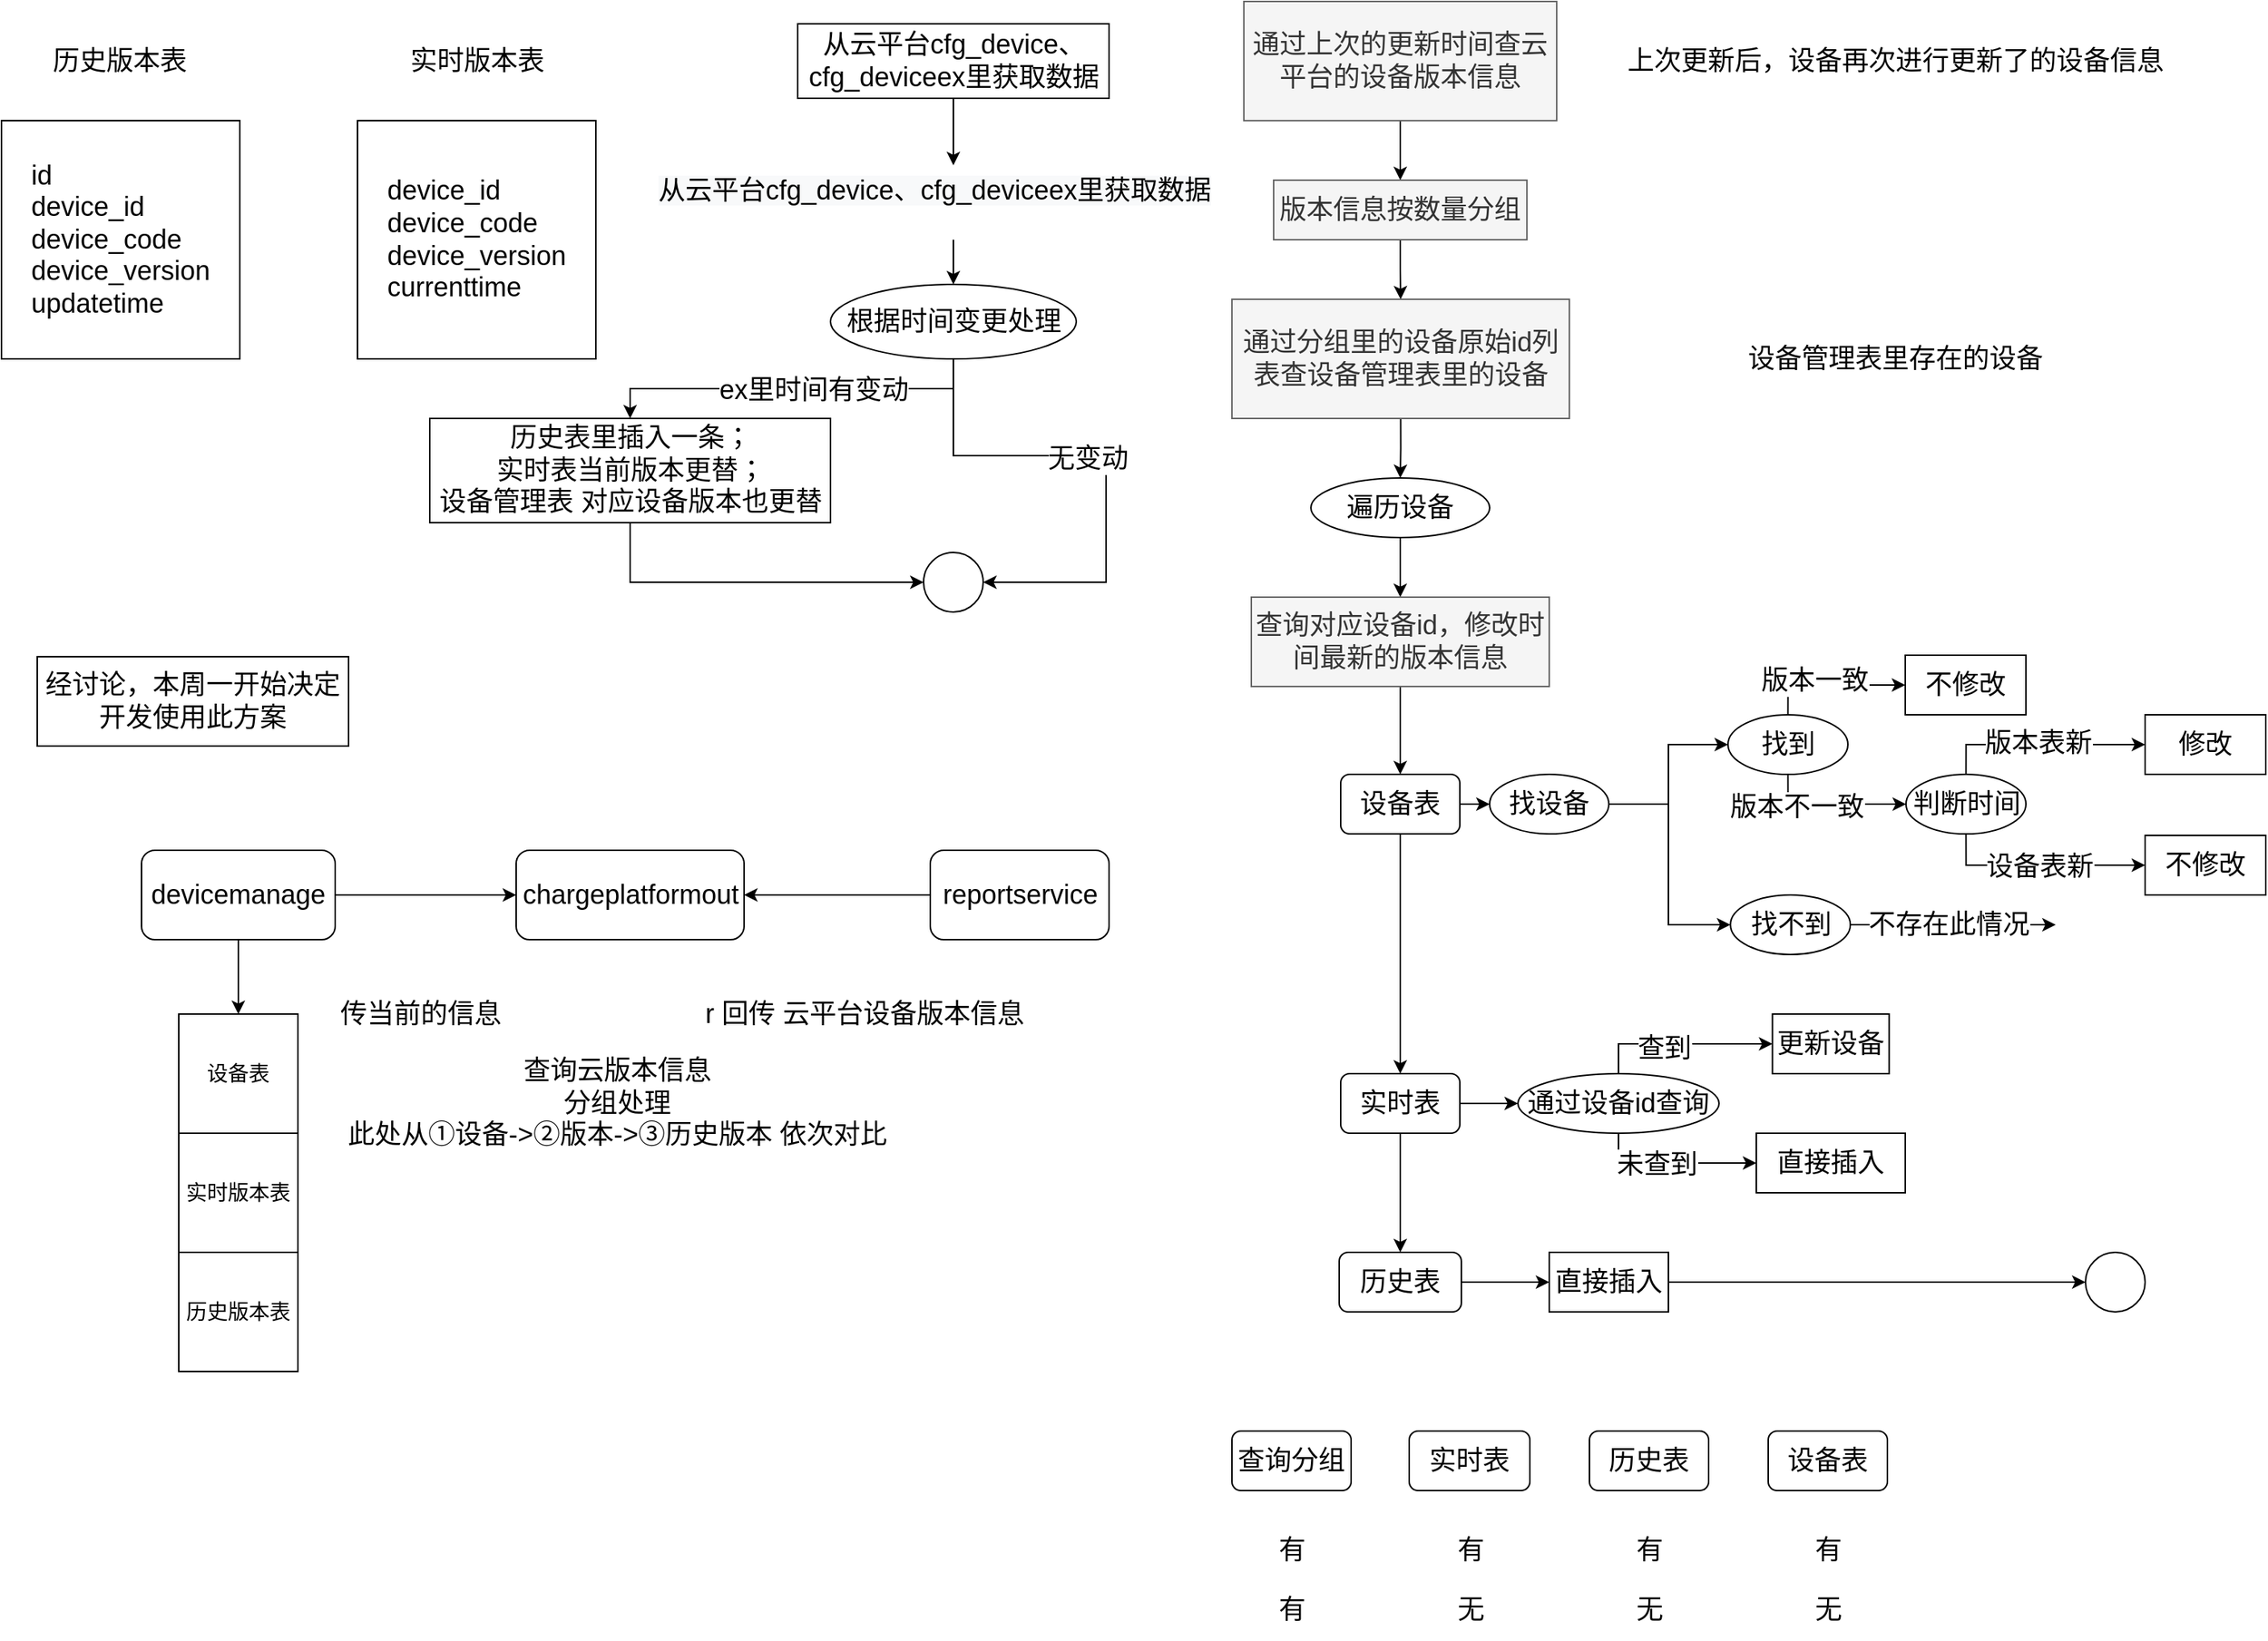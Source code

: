 <mxfile version="20.5.3" type="github">
  <diagram id="b95fZ1zmA4kZeBO6OFGO" name="第 1 页">
    <mxGraphModel dx="1422" dy="762" grid="1" gridSize="10" guides="1" tooltips="1" connect="1" arrows="1" fold="1" page="1" pageScale="1" pageWidth="827" pageHeight="1169" math="0" shadow="0">
      <root>
        <mxCell id="0" />
        <mxCell id="1" parent="0" />
        <mxCell id="b_rjS_KXNjbJTFbzdUbJ-1" value="&lt;font style=&quot;font-size: 18px;&quot;&gt;历史版本表&lt;/font&gt;" style="text;html=1;align=center;verticalAlign=middle;resizable=0;points=[];autosize=1;strokeColor=none;fillColor=none;" parent="1" vertex="1">
          <mxGeometry x="25" y="20" width="110" height="40" as="geometry" />
        </mxCell>
        <mxCell id="b_rjS_KXNjbJTFbzdUbJ-2" value="&lt;font style=&quot;font-size: 18px;&quot;&gt;实时版本表&lt;/font&gt;" style="text;html=1;align=center;verticalAlign=middle;resizable=0;points=[];autosize=1;strokeColor=none;fillColor=none;" parent="1" vertex="1">
          <mxGeometry x="265" y="20" width="110" height="40" as="geometry" />
        </mxCell>
        <mxCell id="b_rjS_KXNjbJTFbzdUbJ-3" value="&lt;div style=&quot;text-align: justify;&quot;&gt;&lt;span style=&quot;background-color: initial;&quot;&gt;device_id&lt;/span&gt;&lt;/div&gt;&lt;div style=&quot;text-align: justify;&quot;&gt;&lt;span style=&quot;background-color: initial;&quot;&gt;device_code&lt;/span&gt;&lt;/div&gt;&lt;div style=&quot;text-align: justify;&quot;&gt;&lt;span style=&quot;background-color: initial;&quot;&gt;device_version&lt;/span&gt;&lt;/div&gt;&lt;div style=&quot;text-align: justify;&quot;&gt;&lt;span style=&quot;background-color: initial;&quot;&gt;currenttime&lt;/span&gt;&lt;/div&gt;" style="whiteSpace=wrap;html=1;aspect=fixed;fontSize=18;align=center;" parent="1" vertex="1">
          <mxGeometry x="240" y="80" width="160" height="160" as="geometry" />
        </mxCell>
        <mxCell id="b_rjS_KXNjbJTFbzdUbJ-4" value="&lt;div style=&quot;text-align: justify;&quot;&gt;&lt;span style=&quot;background-color: initial;&quot;&gt;id&lt;/span&gt;&lt;/div&gt;&lt;div style=&quot;text-align: justify;&quot;&gt;&lt;span style=&quot;background-color: initial;&quot;&gt;device_id&lt;/span&gt;&lt;/div&gt;&lt;div style=&quot;text-align: justify;&quot;&gt;&lt;span style=&quot;background-color: initial;&quot;&gt;device_code&lt;/span&gt;&lt;/div&gt;&lt;div style=&quot;text-align: justify;&quot;&gt;&lt;span style=&quot;background-color: initial;&quot;&gt;device_version&lt;/span&gt;&lt;/div&gt;&lt;div style=&quot;text-align: justify;&quot;&gt;&lt;span style=&quot;background-color: initial;&quot;&gt;updatetime&lt;/span&gt;&lt;/div&gt;" style="whiteSpace=wrap;html=1;aspect=fixed;fontSize=18;align=center;" parent="1" vertex="1">
          <mxGeometry x="1" y="80" width="160" height="160" as="geometry" />
        </mxCell>
        <mxCell id="b_rjS_KXNjbJTFbzdUbJ-17" style="edgeStyle=orthogonalEdgeStyle;rounded=0;orthogonalLoop=1;jettySize=auto;html=1;exitX=0.5;exitY=1;exitDx=0;exitDy=0;fontFamily=Helvetica;fontSize=18;" parent="1" source="b_rjS_KXNjbJTFbzdUbJ-5" target="b_rjS_KXNjbJTFbzdUbJ-7" edge="1">
          <mxGeometry relative="1" as="geometry" />
        </mxCell>
        <mxCell id="b_rjS_KXNjbJTFbzdUbJ-5" value="从云平台cfg_device、cfg_deviceex里获取数据" style="rounded=0;whiteSpace=wrap;html=1;fontSize=18;" parent="1" vertex="1">
          <mxGeometry x="535.5" y="15" width="209" height="50" as="geometry" />
        </mxCell>
        <mxCell id="b_rjS_KXNjbJTFbzdUbJ-18" value="" style="edgeStyle=orthogonalEdgeStyle;rounded=0;orthogonalLoop=1;jettySize=auto;html=1;fontFamily=Helvetica;fontSize=18;" parent="1" source="b_rjS_KXNjbJTFbzdUbJ-7" target="b_rjS_KXNjbJTFbzdUbJ-8" edge="1">
          <mxGeometry relative="1" as="geometry" />
        </mxCell>
        <mxCell id="b_rjS_KXNjbJTFbzdUbJ-7" value="&lt;span style=&quot;color: rgb(0, 0, 0); font-size: 18px; font-style: normal; font-variant-ligatures: normal; font-variant-caps: normal; font-weight: 400; letter-spacing: normal; orphans: 2; text-align: center; text-indent: 0px; text-transform: none; widows: 2; word-spacing: 0px; -webkit-text-stroke-width: 0px; background-color: rgb(248, 249, 250); text-decoration-thickness: initial; text-decoration-style: initial; text-decoration-color: initial; float: none; display: inline !important;&quot;&gt;从云平台cfg_device、cfg_deviceex里获取数据&lt;/span&gt;" style="text;whiteSpace=wrap;html=1;fontSize=18;" parent="1" vertex="1">
          <mxGeometry x="440" y="110" width="400" height="50" as="geometry" />
        </mxCell>
        <mxCell id="b_rjS_KXNjbJTFbzdUbJ-19" style="edgeStyle=orthogonalEdgeStyle;rounded=0;orthogonalLoop=1;jettySize=auto;html=1;exitX=0.5;exitY=1;exitDx=0;exitDy=0;fontFamily=Helvetica;fontSize=18;" parent="1" source="b_rjS_KXNjbJTFbzdUbJ-8" target="b_rjS_KXNjbJTFbzdUbJ-13" edge="1">
          <mxGeometry relative="1" as="geometry" />
        </mxCell>
        <mxCell id="b_rjS_KXNjbJTFbzdUbJ-21" value="ex里时间有变动" style="edgeLabel;html=1;align=center;verticalAlign=middle;resizable=0;points=[];fontSize=18;fontFamily=Helvetica;" parent="b_rjS_KXNjbJTFbzdUbJ-19" vertex="1" connectable="0">
          <mxGeometry x="-0.108" y="1" relative="1" as="geometry">
            <mxPoint as="offset" />
          </mxGeometry>
        </mxCell>
        <mxCell id="sZ6z6zjgCdf1c1nvZiUR-1" style="edgeStyle=orthogonalEdgeStyle;rounded=0;orthogonalLoop=1;jettySize=auto;html=1;exitX=0.5;exitY=1;exitDx=0;exitDy=0;entryX=1;entryY=0.5;entryDx=0;entryDy=0;fontFamily=Helvetica;fontSize=18;" parent="1" source="b_rjS_KXNjbJTFbzdUbJ-8" target="b_rjS_KXNjbJTFbzdUbJ-11" edge="1">
          <mxGeometry relative="1" as="geometry" />
        </mxCell>
        <mxCell id="sZ6z6zjgCdf1c1nvZiUR-2" value="无变动" style="edgeLabel;html=1;align=center;verticalAlign=middle;resizable=0;points=[];fontSize=18;fontFamily=Helvetica;" parent="sZ6z6zjgCdf1c1nvZiUR-1" vertex="1" connectable="0">
          <mxGeometry x="-0.076" y="-2" relative="1" as="geometry">
            <mxPoint as="offset" />
          </mxGeometry>
        </mxCell>
        <mxCell id="b_rjS_KXNjbJTFbzdUbJ-8" value="根据时间变更处理" style="ellipse;whiteSpace=wrap;html=1;fontSize=18;" parent="1" vertex="1">
          <mxGeometry x="557.5" y="190" width="165" height="50" as="geometry" />
        </mxCell>
        <mxCell id="b_rjS_KXNjbJTFbzdUbJ-11" value="" style="ellipse;whiteSpace=wrap;html=1;aspect=fixed;fontSize=18;" parent="1" vertex="1">
          <mxGeometry x="620" y="370" width="40" height="40" as="geometry" />
        </mxCell>
        <mxCell id="b_rjS_KXNjbJTFbzdUbJ-20" style="edgeStyle=orthogonalEdgeStyle;rounded=0;orthogonalLoop=1;jettySize=auto;html=1;exitX=0.5;exitY=1;exitDx=0;exitDy=0;entryX=0;entryY=0.5;entryDx=0;entryDy=0;fontFamily=Helvetica;fontSize=18;" parent="1" source="b_rjS_KXNjbJTFbzdUbJ-13" target="b_rjS_KXNjbJTFbzdUbJ-11" edge="1">
          <mxGeometry relative="1" as="geometry" />
        </mxCell>
        <mxCell id="b_rjS_KXNjbJTFbzdUbJ-13" value="历史表里插入一条；&lt;br&gt;实时表当前版本更替；&lt;br&gt;设备管理表 对应设备版本也更替" style="rounded=0;whiteSpace=wrap;html=1;fontSize=18;" parent="1" vertex="1">
          <mxGeometry x="288.5" y="280" width="269" height="70" as="geometry" />
        </mxCell>
        <mxCell id="b_rjS_KXNjbJTFbzdUbJ-14" value="经讨论，本周一开始决定开发使用此方案" style="rounded=0;whiteSpace=wrap;html=1;fontSize=18;" parent="1" vertex="1">
          <mxGeometry x="25" y="440" width="209" height="60" as="geometry" />
        </mxCell>
        <mxCell id="BubIB92U-EhutdUEbI6g-1" value="&lt;font style=&quot;font-size: 14px;&quot;&gt;历史版本表&lt;/font&gt;" style="whiteSpace=wrap;html=1;aspect=fixed;" parent="1" vertex="1">
          <mxGeometry x="120" y="840" width="80" height="80" as="geometry" />
        </mxCell>
        <mxCell id="BubIB92U-EhutdUEbI6g-2" value="&lt;font style=&quot;font-size: 14px;&quot;&gt;实时版本表&lt;/font&gt;" style="whiteSpace=wrap;html=1;aspect=fixed;" parent="1" vertex="1">
          <mxGeometry x="120" y="760" width="80" height="80" as="geometry" />
        </mxCell>
        <mxCell id="BubIB92U-EhutdUEbI6g-3" value="&lt;font style=&quot;font-size: 14px;&quot;&gt;设备表&lt;/font&gt;" style="whiteSpace=wrap;html=1;aspect=fixed;" parent="1" vertex="1">
          <mxGeometry x="120" y="680" width="80" height="80" as="geometry" />
        </mxCell>
        <mxCell id="BubIB92U-EhutdUEbI6g-8" style="edgeStyle=orthogonalEdgeStyle;rounded=0;orthogonalLoop=1;jettySize=auto;html=1;exitX=0;exitY=0.5;exitDx=0;exitDy=0;entryX=1;entryY=0.5;entryDx=0;entryDy=0;fontSize=18;" parent="1" source="BubIB92U-EhutdUEbI6g-4" target="BubIB92U-EhutdUEbI6g-5" edge="1">
          <mxGeometry relative="1" as="geometry" />
        </mxCell>
        <mxCell id="BubIB92U-EhutdUEbI6g-4" value="&lt;font style=&quot;font-size: 18px;&quot;&gt;reportservice&lt;/font&gt;" style="rounded=1;whiteSpace=wrap;html=1;" parent="1" vertex="1">
          <mxGeometry x="624.5" y="570" width="120" height="60" as="geometry" />
        </mxCell>
        <mxCell id="BubIB92U-EhutdUEbI6g-5" value="&lt;font style=&quot;font-size: 18px;&quot;&gt;chargeplatformout&lt;/font&gt;" style="rounded=1;whiteSpace=wrap;html=1;" parent="1" vertex="1">
          <mxGeometry x="346.5" y="570" width="153" height="60" as="geometry" />
        </mxCell>
        <mxCell id="BubIB92U-EhutdUEbI6g-7" value="" style="edgeStyle=orthogonalEdgeStyle;rounded=0;orthogonalLoop=1;jettySize=auto;html=1;fontSize=18;" parent="1" source="BubIB92U-EhutdUEbI6g-6" target="BubIB92U-EhutdUEbI6g-3" edge="1">
          <mxGeometry relative="1" as="geometry" />
        </mxCell>
        <mxCell id="BubIB92U-EhutdUEbI6g-9" style="edgeStyle=orthogonalEdgeStyle;rounded=0;orthogonalLoop=1;jettySize=auto;html=1;exitX=1;exitY=0.5;exitDx=0;exitDy=0;entryX=0;entryY=0.5;entryDx=0;entryDy=0;fontSize=18;" parent="1" source="BubIB92U-EhutdUEbI6g-6" target="BubIB92U-EhutdUEbI6g-5" edge="1">
          <mxGeometry relative="1" as="geometry" />
        </mxCell>
        <mxCell id="BubIB92U-EhutdUEbI6g-6" value="&lt;font style=&quot;font-size: 18px;&quot;&gt;devicemanage&lt;/font&gt;" style="rounded=1;whiteSpace=wrap;html=1;" parent="1" vertex="1">
          <mxGeometry x="95" y="570" width="130" height="60" as="geometry" />
        </mxCell>
        <mxCell id="BubIB92U-EhutdUEbI6g-10" value="r 回传 云平台设备版本信息" style="text;html=1;align=center;verticalAlign=middle;resizable=0;points=[];autosize=1;strokeColor=none;fillColor=none;fontSize=18;" parent="1" vertex="1">
          <mxGeometry x="460" y="660" width="240" height="40" as="geometry" />
        </mxCell>
        <mxCell id="BubIB92U-EhutdUEbI6g-11" value="传当前的信息" style="text;html=1;align=center;verticalAlign=middle;resizable=0;points=[];autosize=1;strokeColor=none;fillColor=none;fontSize=18;" parent="1" vertex="1">
          <mxGeometry x="216.5" y="660" width="130" height="40" as="geometry" />
        </mxCell>
        <mxCell id="BubIB92U-EhutdUEbI6g-12" value="查询云版本信息&lt;br&gt;分组处理&lt;br&gt;此处从①设备-&amp;gt;②版本-&amp;gt;③历史版本 依次对比" style="text;html=1;align=center;verticalAlign=middle;resizable=0;points=[];autosize=1;strokeColor=none;fillColor=none;fontSize=18;" parent="1" vertex="1">
          <mxGeometry x="219" y="700" width="390" height="80" as="geometry" />
        </mxCell>
        <mxCell id="Qo0RYXhtS26Yrlqz8ZKW-9" style="edgeStyle=orthogonalEdgeStyle;rounded=0;orthogonalLoop=1;jettySize=auto;html=1;exitX=0.5;exitY=1;exitDx=0;exitDy=0;entryX=0.5;entryY=0;entryDx=0;entryDy=0;fontSize=18;" parent="1" source="Qo0RYXhtS26Yrlqz8ZKW-4" target="Qo0RYXhtS26Yrlqz8ZKW-5" edge="1">
          <mxGeometry relative="1" as="geometry" />
        </mxCell>
        <mxCell id="Qo0RYXhtS26Yrlqz8ZKW-4" value="&lt;font style=&quot;font-size: 18px;&quot;&gt;通过上次的更新时间查云平台的设备版本信息&lt;/font&gt;" style="rounded=0;whiteSpace=wrap;html=1;fillColor=#f5f5f5;fontColor=#333333;strokeColor=#666666;" parent="1" vertex="1">
          <mxGeometry x="835" width="210" height="80" as="geometry" />
        </mxCell>
        <mxCell id="Qo0RYXhtS26Yrlqz8ZKW-10" style="edgeStyle=orthogonalEdgeStyle;rounded=0;orthogonalLoop=1;jettySize=auto;html=1;exitX=0.5;exitY=1;exitDx=0;exitDy=0;entryX=0.5;entryY=0;entryDx=0;entryDy=0;fontSize=18;" parent="1" source="Qo0RYXhtS26Yrlqz8ZKW-5" target="Qo0RYXhtS26Yrlqz8ZKW-6" edge="1">
          <mxGeometry relative="1" as="geometry" />
        </mxCell>
        <mxCell id="Qo0RYXhtS26Yrlqz8ZKW-5" value="&lt;font style=&quot;font-size: 18px;&quot;&gt;版本信息按数量分组&lt;/font&gt;" style="rounded=0;whiteSpace=wrap;html=1;fillColor=#f5f5f5;fontColor=#333333;strokeColor=#666666;" parent="1" vertex="1">
          <mxGeometry x="855" y="120" width="170" height="40" as="geometry" />
        </mxCell>
        <mxCell id="Qo0RYXhtS26Yrlqz8ZKW-11" style="edgeStyle=orthogonalEdgeStyle;rounded=0;orthogonalLoop=1;jettySize=auto;html=1;exitX=0.5;exitY=1;exitDx=0;exitDy=0;entryX=0.5;entryY=0;entryDx=0;entryDy=0;fontSize=18;" parent="1" source="Qo0RYXhtS26Yrlqz8ZKW-6" target="Qo0RYXhtS26Yrlqz8ZKW-7" edge="1">
          <mxGeometry relative="1" as="geometry" />
        </mxCell>
        <mxCell id="Qo0RYXhtS26Yrlqz8ZKW-6" value="&lt;font style=&quot;font-size: 18px;&quot;&gt;通过分组里的设备原始id列表查设备管理表里的设备&lt;/font&gt;" style="rounded=0;whiteSpace=wrap;html=1;fillColor=#f5f5f5;fontColor=#333333;strokeColor=#666666;" parent="1" vertex="1">
          <mxGeometry x="827" y="200" width="226.5" height="80" as="geometry" />
        </mxCell>
        <mxCell id="Qo0RYXhtS26Yrlqz8ZKW-12" style="edgeStyle=orthogonalEdgeStyle;rounded=0;orthogonalLoop=1;jettySize=auto;html=1;exitX=0.5;exitY=1;exitDx=0;exitDy=0;entryX=0.5;entryY=0;entryDx=0;entryDy=0;fontSize=18;" parent="1" source="Qo0RYXhtS26Yrlqz8ZKW-7" target="Qo0RYXhtS26Yrlqz8ZKW-8" edge="1">
          <mxGeometry relative="1" as="geometry" />
        </mxCell>
        <mxCell id="Qo0RYXhtS26Yrlqz8ZKW-7" value="&lt;font style=&quot;font-size: 18px;&quot;&gt;遍历设备&lt;/font&gt;" style="ellipse;whiteSpace=wrap;html=1;fontSize=18;" parent="1" vertex="1">
          <mxGeometry x="880" y="320" width="120" height="40" as="geometry" />
        </mxCell>
        <mxCell id="Qo0RYXhtS26Yrlqz8ZKW-80" style="edgeStyle=orthogonalEdgeStyle;rounded=0;orthogonalLoop=1;jettySize=auto;html=1;exitX=0.5;exitY=1;exitDx=0;exitDy=0;entryX=0.5;entryY=0;entryDx=0;entryDy=0;fontSize=18;" parent="1" source="Qo0RYXhtS26Yrlqz8ZKW-8" target="Qo0RYXhtS26Yrlqz8ZKW-15" edge="1">
          <mxGeometry relative="1" as="geometry" />
        </mxCell>
        <mxCell id="Qo0RYXhtS26Yrlqz8ZKW-8" value="&lt;font style=&quot;font-size: 18px;&quot;&gt;查询对应设备id，修改时间最新的版本信息&lt;/font&gt;" style="rounded=0;whiteSpace=wrap;html=1;fillColor=#f5f5f5;fontColor=#333333;strokeColor=#666666;" parent="1" vertex="1">
          <mxGeometry x="840" y="400" width="200" height="60" as="geometry" />
        </mxCell>
        <mxCell id="Qo0RYXhtS26Yrlqz8ZKW-17" style="edgeStyle=orthogonalEdgeStyle;rounded=0;orthogonalLoop=1;jettySize=auto;html=1;exitX=0.5;exitY=1;exitDx=0;exitDy=0;entryX=0.5;entryY=0;entryDx=0;entryDy=0;fontSize=18;" parent="1" source="Qo0RYXhtS26Yrlqz8ZKW-13" target="Qo0RYXhtS26Yrlqz8ZKW-14" edge="1">
          <mxGeometry relative="1" as="geometry" />
        </mxCell>
        <mxCell id="Qo0RYXhtS26Yrlqz8ZKW-30" value="" style="edgeStyle=orthogonalEdgeStyle;rounded=0;orthogonalLoop=1;jettySize=auto;html=1;fontSize=18;" parent="1" source="Qo0RYXhtS26Yrlqz8ZKW-13" target="Qo0RYXhtS26Yrlqz8ZKW-20" edge="1">
          <mxGeometry relative="1" as="geometry" />
        </mxCell>
        <mxCell id="Qo0RYXhtS26Yrlqz8ZKW-13" value="实时表" style="rounded=1;whiteSpace=wrap;html=1;fontSize=18;" parent="1" vertex="1">
          <mxGeometry x="900" y="720" width="80" height="40" as="geometry" />
        </mxCell>
        <mxCell id="Qo0RYXhtS26Yrlqz8ZKW-78" value="" style="edgeStyle=orthogonalEdgeStyle;rounded=0;orthogonalLoop=1;jettySize=auto;html=1;fontSize=18;" parent="1" source="Qo0RYXhtS26Yrlqz8ZKW-14" target="Qo0RYXhtS26Yrlqz8ZKW-23" edge="1">
          <mxGeometry relative="1" as="geometry" />
        </mxCell>
        <mxCell id="Qo0RYXhtS26Yrlqz8ZKW-82" style="edgeStyle=orthogonalEdgeStyle;rounded=0;orthogonalLoop=1;jettySize=auto;html=1;exitX=1;exitY=0.5;exitDx=0;exitDy=0;entryX=0;entryY=0.5;entryDx=0;entryDy=0;fontSize=18;" parent="1" source="Qo0RYXhtS26Yrlqz8ZKW-23" target="Qo0RYXhtS26Yrlqz8ZKW-36" edge="1">
          <mxGeometry relative="1" as="geometry" />
        </mxCell>
        <mxCell id="Qo0RYXhtS26Yrlqz8ZKW-14" value="历史表" style="rounded=1;whiteSpace=wrap;html=1;fontSize=18;" parent="1" vertex="1">
          <mxGeometry x="899" y="840" width="82" height="40" as="geometry" />
        </mxCell>
        <mxCell id="Qo0RYXhtS26Yrlqz8ZKW-81" style="edgeStyle=orthogonalEdgeStyle;rounded=0;orthogonalLoop=1;jettySize=auto;html=1;exitX=0.5;exitY=1;exitDx=0;exitDy=0;entryX=0.5;entryY=0;entryDx=0;entryDy=0;fontSize=18;" parent="1" source="Qo0RYXhtS26Yrlqz8ZKW-15" target="Qo0RYXhtS26Yrlqz8ZKW-13" edge="1">
          <mxGeometry relative="1" as="geometry" />
        </mxCell>
        <mxCell id="Qo0RYXhtS26Yrlqz8ZKW-84" value="" style="edgeStyle=orthogonalEdgeStyle;rounded=0;orthogonalLoop=1;jettySize=auto;html=1;fontSize=18;" parent="1" source="Qo0RYXhtS26Yrlqz8ZKW-15" target="Qo0RYXhtS26Yrlqz8ZKW-83" edge="1">
          <mxGeometry relative="1" as="geometry" />
        </mxCell>
        <mxCell id="Qo0RYXhtS26Yrlqz8ZKW-15" value="设备表" style="rounded=1;whiteSpace=wrap;html=1;fontSize=18;" parent="1" vertex="1">
          <mxGeometry x="900" y="519" width="80" height="40" as="geometry" />
        </mxCell>
        <mxCell id="Qo0RYXhtS26Yrlqz8ZKW-26" style="edgeStyle=orthogonalEdgeStyle;rounded=0;orthogonalLoop=1;jettySize=auto;html=1;exitX=0.5;exitY=0;exitDx=0;exitDy=0;fontSize=18;entryX=0;entryY=0.5;entryDx=0;entryDy=0;" parent="1" source="Qo0RYXhtS26Yrlqz8ZKW-20" target="Qo0RYXhtS26Yrlqz8ZKW-25" edge="1">
          <mxGeometry relative="1" as="geometry">
            <mxPoint x="1170" y="700" as="targetPoint" />
          </mxGeometry>
        </mxCell>
        <mxCell id="Qo0RYXhtS26Yrlqz8ZKW-56" value="查到" style="edgeLabel;html=1;align=center;verticalAlign=middle;resizable=0;points=[];fontSize=18;" parent="Qo0RYXhtS26Yrlqz8ZKW-26" vertex="1" connectable="0">
          <mxGeometry x="-0.191" y="-3" relative="1" as="geometry">
            <mxPoint as="offset" />
          </mxGeometry>
        </mxCell>
        <mxCell id="Qo0RYXhtS26Yrlqz8ZKW-27" style="edgeStyle=orthogonalEdgeStyle;rounded=0;orthogonalLoop=1;jettySize=auto;html=1;exitX=0.5;exitY=1;exitDx=0;exitDy=0;entryX=0;entryY=0.5;entryDx=0;entryDy=0;fontSize=18;" parent="1" source="Qo0RYXhtS26Yrlqz8ZKW-20" target="Qo0RYXhtS26Yrlqz8ZKW-24" edge="1">
          <mxGeometry relative="1" as="geometry" />
        </mxCell>
        <mxCell id="Qo0RYXhtS26Yrlqz8ZKW-60" value="未查到" style="edgeLabel;html=1;align=center;verticalAlign=middle;resizable=0;points=[];fontSize=18;" parent="Qo0RYXhtS26Yrlqz8ZKW-27" vertex="1" connectable="0">
          <mxGeometry x="-0.191" y="-1" relative="1" as="geometry">
            <mxPoint as="offset" />
          </mxGeometry>
        </mxCell>
        <mxCell id="Qo0RYXhtS26Yrlqz8ZKW-20" value="&lt;font style=&quot;font-size: 18px;&quot;&gt;通过设备id查询&lt;/font&gt;" style="ellipse;whiteSpace=wrap;html=1;fontSize=18;" parent="1" vertex="1">
          <mxGeometry x="1019" y="720" width="135" height="40" as="geometry" />
        </mxCell>
        <mxCell id="Qo0RYXhtS26Yrlqz8ZKW-23" value="&lt;font style=&quot;font-size: 18px;&quot;&gt;直接插入&lt;/font&gt;" style="rounded=0;whiteSpace=wrap;html=1;" parent="1" vertex="1">
          <mxGeometry x="1040" y="840" width="80" height="40" as="geometry" />
        </mxCell>
        <mxCell id="Qo0RYXhtS26Yrlqz8ZKW-24" value="&lt;font style=&quot;font-size: 18px;&quot;&gt;直接插入&lt;/font&gt;" style="rounded=0;whiteSpace=wrap;html=1;" parent="1" vertex="1">
          <mxGeometry x="1179" y="760" width="100" height="40" as="geometry" />
        </mxCell>
        <mxCell id="Qo0RYXhtS26Yrlqz8ZKW-25" value="&lt;span style=&quot;font-size: 18px;&quot;&gt;更新设备&lt;/span&gt;" style="rounded=0;whiteSpace=wrap;html=1;" parent="1" vertex="1">
          <mxGeometry x="1189.82" y="680" width="78.37" height="40" as="geometry" />
        </mxCell>
        <mxCell id="Qo0RYXhtS26Yrlqz8ZKW-51" style="edgeStyle=orthogonalEdgeStyle;rounded=0;orthogonalLoop=1;jettySize=auto;html=1;exitX=0.5;exitY=0;exitDx=0;exitDy=0;entryX=0;entryY=0.5;entryDx=0;entryDy=0;fontSize=18;" parent="1" source="Qo0RYXhtS26Yrlqz8ZKW-34" target="Qo0RYXhtS26Yrlqz8ZKW-47" edge="1">
          <mxGeometry relative="1" as="geometry" />
        </mxCell>
        <mxCell id="Qo0RYXhtS26Yrlqz8ZKW-53" value="版本一致" style="edgeLabel;html=1;align=center;verticalAlign=middle;resizable=0;points=[];fontSize=18;" parent="Qo0RYXhtS26Yrlqz8ZKW-51" vertex="1" connectable="0">
          <mxGeometry x="-0.24" y="3" relative="1" as="geometry">
            <mxPoint as="offset" />
          </mxGeometry>
        </mxCell>
        <mxCell id="Qo0RYXhtS26Yrlqz8ZKW-52" style="edgeStyle=orthogonalEdgeStyle;rounded=0;orthogonalLoop=1;jettySize=auto;html=1;exitX=0.5;exitY=1;exitDx=0;exitDy=0;fontSize=18;entryX=0;entryY=0.5;entryDx=0;entryDy=0;" parent="1" source="Qo0RYXhtS26Yrlqz8ZKW-34" target="G-7sFLS0TplctPpIYwTU-7" edge="1">
          <mxGeometry relative="1" as="geometry">
            <mxPoint x="1280" y="539" as="targetPoint" />
          </mxGeometry>
        </mxCell>
        <mxCell id="Qo0RYXhtS26Yrlqz8ZKW-55" value="版本不一致" style="edgeLabel;html=1;align=center;verticalAlign=middle;resizable=0;points=[];fontSize=18;" parent="Qo0RYXhtS26Yrlqz8ZKW-52" vertex="1" connectable="0">
          <mxGeometry x="-0.488" y="-2" relative="1" as="geometry">
            <mxPoint as="offset" />
          </mxGeometry>
        </mxCell>
        <mxCell id="Qo0RYXhtS26Yrlqz8ZKW-34" value="找到" style="ellipse;whiteSpace=wrap;html=1;fontSize=18;" parent="1" vertex="1">
          <mxGeometry x="1160" y="479" width="80.5" height="40" as="geometry" />
        </mxCell>
        <mxCell id="Qo0RYXhtS26Yrlqz8ZKW-36" value="" style="ellipse;whiteSpace=wrap;html=1;aspect=fixed;fontSize=18;" parent="1" vertex="1">
          <mxGeometry x="1400" y="840" width="40" height="40" as="geometry" />
        </mxCell>
        <mxCell id="Qo0RYXhtS26Yrlqz8ZKW-47" value="&lt;font style=&quot;font-size: 18px;&quot;&gt;不修改&lt;/font&gt;" style="rounded=0;whiteSpace=wrap;html=1;" parent="1" vertex="1">
          <mxGeometry x="1279" y="439" width="81" height="40" as="geometry" />
        </mxCell>
        <mxCell id="Qo0RYXhtS26Yrlqz8ZKW-48" value="&lt;span style=&quot;font-size: 18px;&quot;&gt;修改&lt;/span&gt;" style="rounded=0;whiteSpace=wrap;html=1;" parent="1" vertex="1">
          <mxGeometry x="1440" y="479" width="81" height="40" as="geometry" />
        </mxCell>
        <mxCell id="Qo0RYXhtS26Yrlqz8ZKW-61" value="查询分组" style="rounded=1;whiteSpace=wrap;html=1;fontSize=18;" parent="1" vertex="1">
          <mxGeometry x="827" y="960" width="80" height="40" as="geometry" />
        </mxCell>
        <mxCell id="Qo0RYXhtS26Yrlqz8ZKW-62" value="历史表" style="rounded=1;whiteSpace=wrap;html=1;fontSize=18;" parent="1" vertex="1">
          <mxGeometry x="1067" y="960" width="80" height="40" as="geometry" />
        </mxCell>
        <mxCell id="Qo0RYXhtS26Yrlqz8ZKW-63" value="实时表" style="rounded=1;whiteSpace=wrap;html=1;fontSize=18;" parent="1" vertex="1">
          <mxGeometry x="946" y="960" width="81" height="40" as="geometry" />
        </mxCell>
        <mxCell id="Qo0RYXhtS26Yrlqz8ZKW-64" value="设备表" style="rounded=1;whiteSpace=wrap;html=1;fontSize=18;" parent="1" vertex="1">
          <mxGeometry x="1187" y="960" width="80" height="40" as="geometry" />
        </mxCell>
        <mxCell id="Qo0RYXhtS26Yrlqz8ZKW-65" value="有" style="text;html=1;align=center;verticalAlign=middle;resizable=0;points=[];autosize=1;strokeColor=none;fillColor=none;fontSize=18;" parent="1" vertex="1">
          <mxGeometry x="1207" y="1020" width="40" height="40" as="geometry" />
        </mxCell>
        <mxCell id="Qo0RYXhtS26Yrlqz8ZKW-66" value="有" style="text;html=1;align=center;verticalAlign=middle;resizable=0;points=[];autosize=1;strokeColor=none;fillColor=none;fontSize=18;" parent="1" vertex="1">
          <mxGeometry x="847" y="1020" width="40" height="40" as="geometry" />
        </mxCell>
        <mxCell id="Qo0RYXhtS26Yrlqz8ZKW-67" value="有" style="text;html=1;align=center;verticalAlign=middle;resizable=0;points=[];autosize=1;strokeColor=none;fillColor=none;fontSize=18;" parent="1" vertex="1">
          <mxGeometry x="966.5" y="1020" width="40" height="40" as="geometry" />
        </mxCell>
        <mxCell id="Qo0RYXhtS26Yrlqz8ZKW-68" value="有" style="text;html=1;align=center;verticalAlign=middle;resizable=0;points=[];autosize=1;strokeColor=none;fillColor=none;fontSize=18;" parent="1" vertex="1">
          <mxGeometry x="1087" y="1020" width="40" height="40" as="geometry" />
        </mxCell>
        <mxCell id="Qo0RYXhtS26Yrlqz8ZKW-69" value="有" style="text;html=1;align=center;verticalAlign=middle;resizable=0;points=[];autosize=1;strokeColor=none;fillColor=none;fontSize=18;" parent="1" vertex="1">
          <mxGeometry x="847" y="1060" width="40" height="40" as="geometry" />
        </mxCell>
        <mxCell id="Qo0RYXhtS26Yrlqz8ZKW-70" value="无" style="text;html=1;align=center;verticalAlign=middle;resizable=0;points=[];autosize=1;strokeColor=none;fillColor=none;fontSize=18;" parent="1" vertex="1">
          <mxGeometry x="1087" y="1060" width="40" height="40" as="geometry" />
        </mxCell>
        <mxCell id="Qo0RYXhtS26Yrlqz8ZKW-71" value="无" style="text;html=1;align=center;verticalAlign=middle;resizable=0;points=[];autosize=1;strokeColor=none;fillColor=none;fontSize=18;" parent="1" vertex="1">
          <mxGeometry x="966.5" y="1060" width="40" height="40" as="geometry" />
        </mxCell>
        <mxCell id="Qo0RYXhtS26Yrlqz8ZKW-72" value="无" style="text;html=1;align=center;verticalAlign=middle;resizable=0;points=[];autosize=1;strokeColor=none;fillColor=none;fontSize=18;" parent="1" vertex="1">
          <mxGeometry x="1207" y="1060" width="40" height="40" as="geometry" />
        </mxCell>
        <mxCell id="Qo0RYXhtS26Yrlqz8ZKW-76" value="设备管理表里存在的设备" style="text;html=1;align=center;verticalAlign=middle;resizable=0;points=[];autosize=1;strokeColor=none;fillColor=none;fontSize=18;" parent="1" vertex="1">
          <mxGeometry x="1161.63" y="220" width="220" height="40" as="geometry" />
        </mxCell>
        <mxCell id="Qo0RYXhtS26Yrlqz8ZKW-77" value="上次更新后，设备再次进行更新了的设备信息" style="text;html=1;align=center;verticalAlign=middle;resizable=0;points=[];autosize=1;strokeColor=none;fillColor=none;fontSize=18;" parent="1" vertex="1">
          <mxGeometry x="1081.63" y="20" width="380" height="40" as="geometry" />
        </mxCell>
        <mxCell id="Qo0RYXhtS26Yrlqz8ZKW-85" style="edgeStyle=orthogonalEdgeStyle;rounded=0;orthogonalLoop=1;jettySize=auto;html=1;exitX=1;exitY=0.5;exitDx=0;exitDy=0;entryX=0;entryY=0.5;entryDx=0;entryDy=0;fontSize=18;" parent="1" source="Qo0RYXhtS26Yrlqz8ZKW-83" target="Qo0RYXhtS26Yrlqz8ZKW-34" edge="1">
          <mxGeometry relative="1" as="geometry" />
        </mxCell>
        <mxCell id="Qo0RYXhtS26Yrlqz8ZKW-87" style="edgeStyle=orthogonalEdgeStyle;rounded=0;orthogonalLoop=1;jettySize=auto;html=1;exitX=1;exitY=0.5;exitDx=0;exitDy=0;fontSize=18;entryX=0;entryY=0.5;entryDx=0;entryDy=0;" parent="1" edge="1">
          <mxGeometry relative="1" as="geometry">
            <mxPoint x="1080" y="539" as="sourcePoint" />
            <mxPoint x="1161.63" y="620" as="targetPoint" />
            <Array as="points">
              <mxPoint x="1120" y="539" />
              <mxPoint x="1120" y="620" />
            </Array>
          </mxGeometry>
        </mxCell>
        <mxCell id="Qo0RYXhtS26Yrlqz8ZKW-83" value="&lt;font style=&quot;font-size: 18px;&quot;&gt;找设备&lt;/font&gt;" style="ellipse;whiteSpace=wrap;html=1;fontSize=18;" parent="1" vertex="1">
          <mxGeometry x="1000" y="519" width="80" height="40" as="geometry" />
        </mxCell>
        <mxCell id="Qo0RYXhtS26Yrlqz8ZKW-90" style="edgeStyle=orthogonalEdgeStyle;rounded=0;orthogonalLoop=1;jettySize=auto;html=1;exitX=1;exitY=0.5;exitDx=0;exitDy=0;fontSize=18;" parent="1" source="Qo0RYXhtS26Yrlqz8ZKW-88" edge="1">
          <mxGeometry relative="1" as="geometry">
            <mxPoint x="1380" y="620" as="targetPoint" />
          </mxGeometry>
        </mxCell>
        <mxCell id="Qo0RYXhtS26Yrlqz8ZKW-91" value="不存在此情况" style="edgeLabel;html=1;align=center;verticalAlign=middle;resizable=0;points=[];fontSize=18;" parent="Qo0RYXhtS26Yrlqz8ZKW-90" vertex="1" connectable="0">
          <mxGeometry x="-0.239" y="-2" relative="1" as="geometry">
            <mxPoint x="13" y="-2" as="offset" />
          </mxGeometry>
        </mxCell>
        <mxCell id="Qo0RYXhtS26Yrlqz8ZKW-88" value="找不到" style="ellipse;whiteSpace=wrap;html=1;fontSize=18;" parent="1" vertex="1">
          <mxGeometry x="1161.63" y="600" width="80.5" height="40" as="geometry" />
        </mxCell>
        <mxCell id="G-7sFLS0TplctPpIYwTU-8" style="edgeStyle=orthogonalEdgeStyle;rounded=0;orthogonalLoop=1;jettySize=auto;html=1;exitX=0.5;exitY=0;exitDx=0;exitDy=0;entryX=0;entryY=0.5;entryDx=0;entryDy=0;fontSize=14;" edge="1" parent="1" source="G-7sFLS0TplctPpIYwTU-7" target="Qo0RYXhtS26Yrlqz8ZKW-48">
          <mxGeometry relative="1" as="geometry" />
        </mxCell>
        <mxCell id="G-7sFLS0TplctPpIYwTU-10" value="&lt;font style=&quot;font-size: 18px;&quot;&gt;版本表新&lt;/font&gt;" style="edgeLabel;html=1;align=center;verticalAlign=middle;resizable=0;points=[];fontSize=14;" vertex="1" connectable="0" parent="G-7sFLS0TplctPpIYwTU-8">
          <mxGeometry x="-0.027" y="1" relative="1" as="geometry">
            <mxPoint as="offset" />
          </mxGeometry>
        </mxCell>
        <mxCell id="G-7sFLS0TplctPpIYwTU-12" style="edgeStyle=orthogonalEdgeStyle;rounded=0;orthogonalLoop=1;jettySize=auto;html=1;exitX=0.5;exitY=1;exitDx=0;exitDy=0;entryX=0;entryY=0.5;entryDx=0;entryDy=0;fontSize=18;" edge="1" parent="1" source="G-7sFLS0TplctPpIYwTU-7" target="G-7sFLS0TplctPpIYwTU-11">
          <mxGeometry relative="1" as="geometry" />
        </mxCell>
        <mxCell id="G-7sFLS0TplctPpIYwTU-14" value="设备表新" style="edgeLabel;html=1;align=center;verticalAlign=middle;resizable=0;points=[];fontSize=18;" vertex="1" connectable="0" parent="G-7sFLS0TplctPpIYwTU-12">
          <mxGeometry x="-0.006" y="-1" relative="1" as="geometry">
            <mxPoint as="offset" />
          </mxGeometry>
        </mxCell>
        <mxCell id="G-7sFLS0TplctPpIYwTU-7" value="判断时间" style="ellipse;whiteSpace=wrap;html=1;fontSize=18;" vertex="1" parent="1">
          <mxGeometry x="1279.5" y="519" width="80.5" height="40" as="geometry" />
        </mxCell>
        <mxCell id="G-7sFLS0TplctPpIYwTU-11" value="&lt;span style=&quot;font-size: 18px;&quot;&gt;不修改&lt;/span&gt;" style="rounded=0;whiteSpace=wrap;html=1;" vertex="1" parent="1">
          <mxGeometry x="1440" y="560" width="81" height="40" as="geometry" />
        </mxCell>
      </root>
    </mxGraphModel>
  </diagram>
</mxfile>
